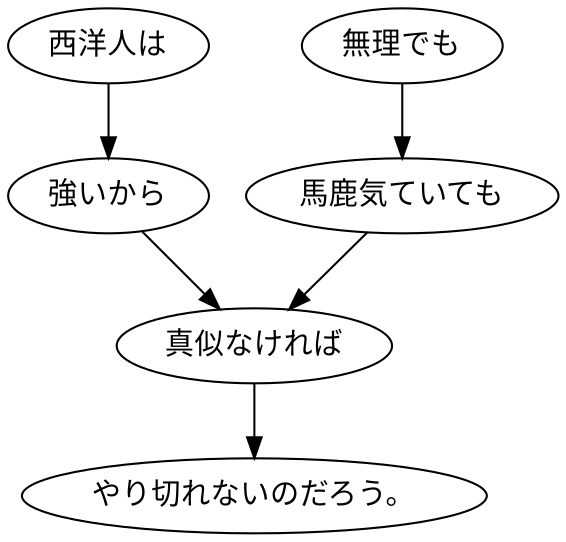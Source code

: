digraph graph4296 {
	node0 [label="西洋人は"];
	node1 [label="強いから"];
	node2 [label="無理でも"];
	node3 [label="馬鹿気ていても"];
	node4 [label="真似なければ"];
	node5 [label="やり切れないのだろう。"];
	node0 -> node1;
	node1 -> node4;
	node2 -> node3;
	node3 -> node4;
	node4 -> node5;
}
